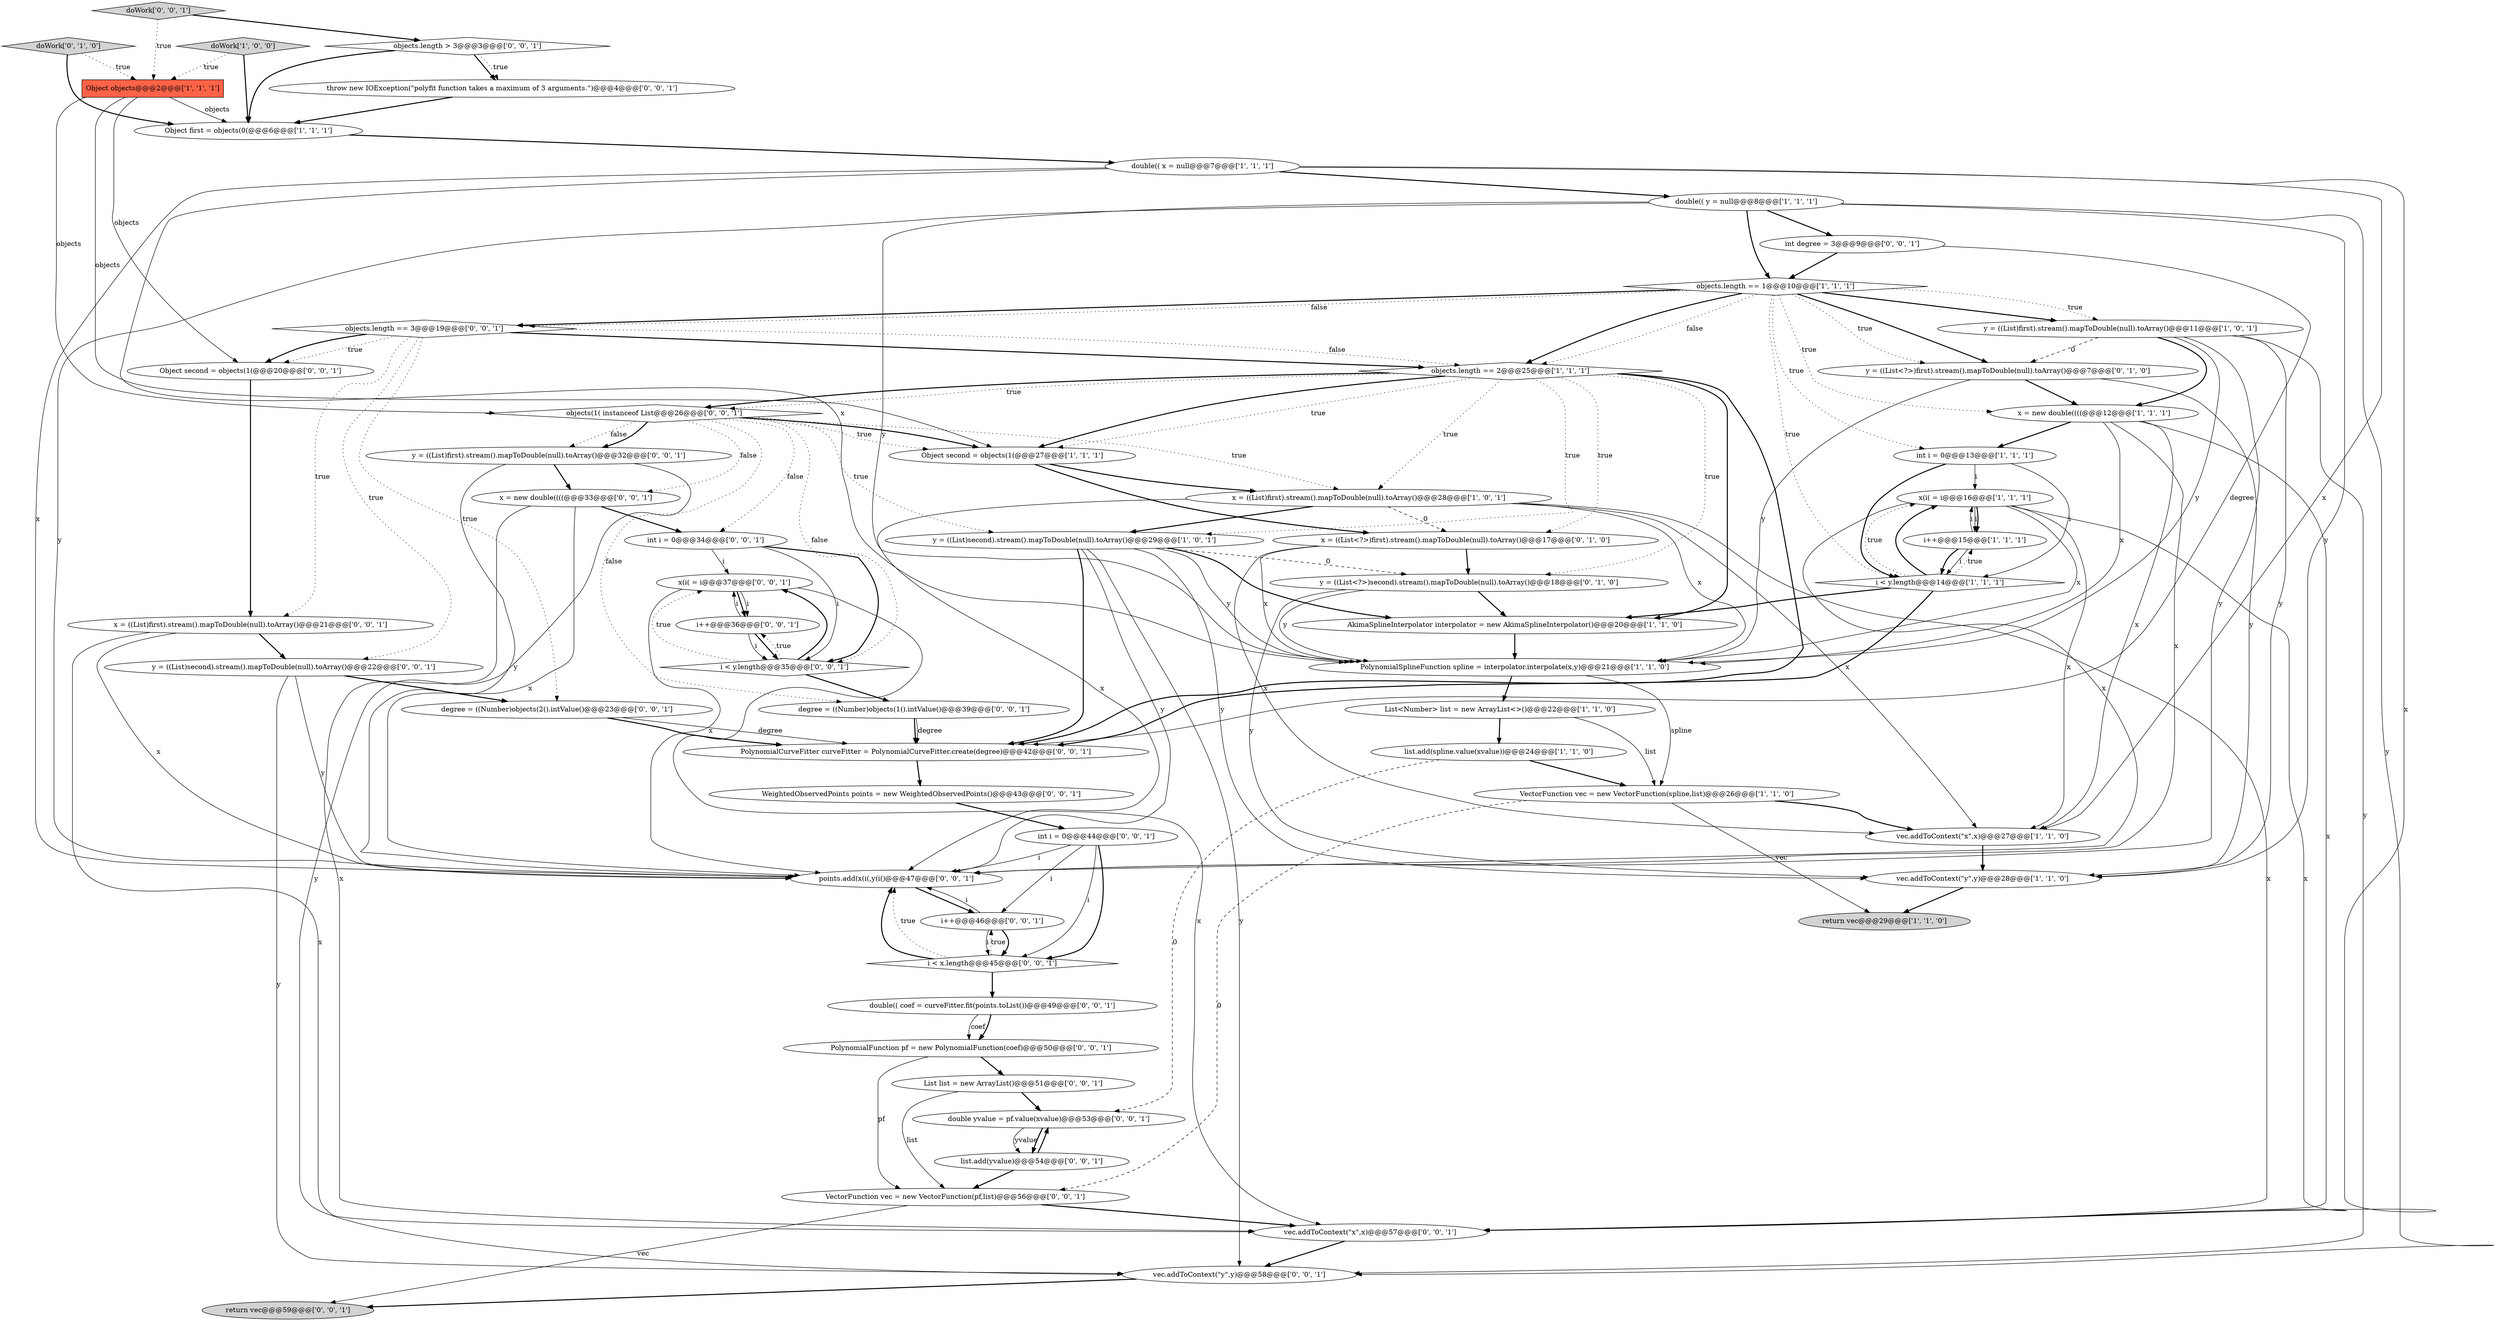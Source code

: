 digraph {
15 [style = filled, label = "return vec@@@29@@@['1', '1', '0']", fillcolor = lightgray, shape = ellipse image = "AAA0AAABBB1BBB"];
39 [style = filled, label = "i++@@@36@@@['0', '0', '1']", fillcolor = white, shape = ellipse image = "AAA0AAABBB3BBB"];
58 [style = filled, label = "x = new double((((@@@33@@@['0', '0', '1']", fillcolor = white, shape = ellipse image = "AAA0AAABBB3BBB"];
42 [style = filled, label = "VectorFunction vec = new VectorFunction(pf,list)@@@56@@@['0', '0', '1']", fillcolor = white, shape = ellipse image = "AAA0AAABBB3BBB"];
25 [style = filled, label = "doWork['0', '1', '0']", fillcolor = lightgray, shape = diamond image = "AAA0AAABBB2BBB"];
8 [style = filled, label = "double(( x = null@@@7@@@['1', '1', '1']", fillcolor = white, shape = ellipse image = "AAA0AAABBB1BBB"];
4 [style = filled, label = "PolynomialSplineFunction spline = interpolator.interpolate(x,y)@@@21@@@['1', '1', '0']", fillcolor = white, shape = ellipse image = "AAA0AAABBB1BBB"];
17 [style = filled, label = "List<Number> list = new ArrayList<>()@@@22@@@['1', '1', '0']", fillcolor = white, shape = ellipse image = "AAA0AAABBB1BBB"];
32 [style = filled, label = "vec.addToContext(\"y\",y)@@@58@@@['0', '0', '1']", fillcolor = white, shape = ellipse image = "AAA0AAABBB3BBB"];
55 [style = filled, label = "x(i( = i@@@37@@@['0', '0', '1']", fillcolor = white, shape = ellipse image = "AAA0AAABBB3BBB"];
13 [style = filled, label = "Object second = objects(1(@@@27@@@['1', '1', '1']", fillcolor = white, shape = ellipse image = "AAA0AAABBB1BBB"];
22 [style = filled, label = "double(( y = null@@@8@@@['1', '1', '1']", fillcolor = white, shape = ellipse image = "AAA0AAABBB1BBB"];
37 [style = filled, label = "double yvalue = pf.value(xvalue)@@@53@@@['0', '0', '1']", fillcolor = white, shape = ellipse image = "AAA0AAABBB3BBB"];
27 [style = filled, label = "y = ((List<?>)second).stream().mapToDouble(null).toArray()@@@18@@@['0', '1', '0']", fillcolor = white, shape = ellipse image = "AAA1AAABBB2BBB"];
48 [style = filled, label = "Object second = objects(1(@@@20@@@['0', '0', '1']", fillcolor = white, shape = ellipse image = "AAA0AAABBB3BBB"];
2 [style = filled, label = "vec.addToContext(\"x\",x)@@@27@@@['1', '1', '0']", fillcolor = white, shape = ellipse image = "AAA0AAABBB1BBB"];
35 [style = filled, label = "objects(1( instanceof List@@@26@@@['0', '0', '1']", fillcolor = white, shape = diamond image = "AAA0AAABBB3BBB"];
18 [style = filled, label = "Object first = objects(0(@@@6@@@['1', '1', '1']", fillcolor = white, shape = ellipse image = "AAA0AAABBB1BBB"];
50 [style = filled, label = "y = ((List)second).stream().mapToDouble(null).toArray()@@@22@@@['0', '0', '1']", fillcolor = white, shape = ellipse image = "AAA0AAABBB3BBB"];
40 [style = filled, label = "objects.length == 3@@@19@@@['0', '0', '1']", fillcolor = white, shape = diamond image = "AAA0AAABBB3BBB"];
34 [style = filled, label = "double(( coef = curveFitter.fit(points.toList())@@@49@@@['0', '0', '1']", fillcolor = white, shape = ellipse image = "AAA0AAABBB3BBB"];
38 [style = filled, label = "degree = ((Number)objects(1().intValue()@@@39@@@['0', '0', '1']", fillcolor = white, shape = ellipse image = "AAA0AAABBB3BBB"];
16 [style = filled, label = "i++@@@15@@@['1', '1', '1']", fillcolor = white, shape = ellipse image = "AAA0AAABBB1BBB"];
47 [style = filled, label = "i < x.length@@@45@@@['0', '0', '1']", fillcolor = white, shape = diamond image = "AAA0AAABBB3BBB"];
30 [style = filled, label = "i < y.length@@@35@@@['0', '0', '1']", fillcolor = white, shape = diamond image = "AAA0AAABBB3BBB"];
52 [style = filled, label = "int i = 0@@@34@@@['0', '0', '1']", fillcolor = white, shape = ellipse image = "AAA0AAABBB3BBB"];
26 [style = filled, label = "x = ((List<?>)first).stream().mapToDouble(null).toArray()@@@17@@@['0', '1', '0']", fillcolor = white, shape = ellipse image = "AAA1AAABBB2BBB"];
5 [style = filled, label = "x(i( = i@@@16@@@['1', '1', '1']", fillcolor = white, shape = ellipse image = "AAA0AAABBB1BBB"];
43 [style = filled, label = "PolynomialCurveFitter curveFitter = PolynomialCurveFitter.create(degree)@@@42@@@['0', '0', '1']", fillcolor = white, shape = ellipse image = "AAA0AAABBB3BBB"];
36 [style = filled, label = "i++@@@46@@@['0', '0', '1']", fillcolor = white, shape = ellipse image = "AAA0AAABBB3BBB"];
10 [style = filled, label = "objects.length == 2@@@25@@@['1', '1', '1']", fillcolor = white, shape = diamond image = "AAA0AAABBB1BBB"];
6 [style = filled, label = "AkimaSplineInterpolator interpolator = new AkimaSplineInterpolator()@@@20@@@['1', '1', '0']", fillcolor = white, shape = ellipse image = "AAA0AAABBB1BBB"];
53 [style = filled, label = "WeightedObservedPoints points = new WeightedObservedPoints()@@@43@@@['0', '0', '1']", fillcolor = white, shape = ellipse image = "AAA0AAABBB3BBB"];
51 [style = filled, label = "degree = ((Number)objects(2().intValue()@@@23@@@['0', '0', '1']", fillcolor = white, shape = ellipse image = "AAA0AAABBB3BBB"];
12 [style = filled, label = "y = ((List)first).stream().mapToDouble(null).toArray()@@@11@@@['1', '0', '1']", fillcolor = white, shape = ellipse image = "AAA0AAABBB1BBB"];
11 [style = filled, label = "y = ((List)second).stream().mapToDouble(null).toArray()@@@29@@@['1', '0', '1']", fillcolor = white, shape = ellipse image = "AAA0AAABBB1BBB"];
14 [style = filled, label = "vec.addToContext(\"y\",y)@@@28@@@['1', '1', '0']", fillcolor = white, shape = ellipse image = "AAA0AAABBB1BBB"];
45 [style = filled, label = "x = ((List)first).stream().mapToDouble(null).toArray()@@@21@@@['0', '0', '1']", fillcolor = white, shape = ellipse image = "AAA0AAABBB3BBB"];
41 [style = filled, label = "list.add(yvalue)@@@54@@@['0', '0', '1']", fillcolor = white, shape = ellipse image = "AAA0AAABBB3BBB"];
31 [style = filled, label = "points.add(x(i(,y(i()@@@47@@@['0', '0', '1']", fillcolor = white, shape = ellipse image = "AAA0AAABBB3BBB"];
54 [style = filled, label = "return vec@@@59@@@['0', '0', '1']", fillcolor = lightgray, shape = ellipse image = "AAA0AAABBB3BBB"];
46 [style = filled, label = "objects.length > 3@@@3@@@['0', '0', '1']", fillcolor = white, shape = diamond image = "AAA0AAABBB3BBB"];
33 [style = filled, label = "doWork['0', '0', '1']", fillcolor = lightgray, shape = diamond image = "AAA0AAABBB3BBB"];
21 [style = filled, label = "VectorFunction vec = new VectorFunction(spline,list)@@@26@@@['1', '1', '0']", fillcolor = white, shape = ellipse image = "AAA0AAABBB1BBB"];
20 [style = filled, label = "x = new double((((@@@12@@@['1', '1', '1']", fillcolor = white, shape = ellipse image = "AAA0AAABBB1BBB"];
24 [style = filled, label = "y = ((List<?>)first).stream().mapToDouble(null).toArray()@@@7@@@['0', '1', '0']", fillcolor = white, shape = ellipse image = "AAA1AAABBB2BBB"];
56 [style = filled, label = "List list = new ArrayList()@@@51@@@['0', '0', '1']", fillcolor = white, shape = ellipse image = "AAA0AAABBB3BBB"];
19 [style = filled, label = "objects.length == 1@@@10@@@['1', '1', '1']", fillcolor = white, shape = diamond image = "AAA0AAABBB1BBB"];
9 [style = filled, label = "list.add(spline.value(xvalue))@@@24@@@['1', '1', '0']", fillcolor = white, shape = ellipse image = "AAA0AAABBB1BBB"];
59 [style = filled, label = "y = ((List)first).stream().mapToDouble(null).toArray()@@@32@@@['0', '0', '1']", fillcolor = white, shape = ellipse image = "AAA0AAABBB3BBB"];
29 [style = filled, label = "vec.addToContext(\"x\",x)@@@57@@@['0', '0', '1']", fillcolor = white, shape = ellipse image = "AAA0AAABBB3BBB"];
23 [style = filled, label = "x = ((List)first).stream().mapToDouble(null).toArray()@@@28@@@['1', '0', '1']", fillcolor = white, shape = ellipse image = "AAA0AAABBB1BBB"];
44 [style = filled, label = "throw new IOException(\"polyfit function takes a maximum of 3 arguments.\")@@@4@@@['0', '0', '1']", fillcolor = white, shape = ellipse image = "AAA0AAABBB3BBB"];
0 [style = filled, label = "Object objects@@@2@@@['1', '1', '1']", fillcolor = tomato, shape = box image = "AAA0AAABBB1BBB"];
7 [style = filled, label = "doWork['1', '0', '0']", fillcolor = lightgray, shape = diamond image = "AAA0AAABBB1BBB"];
57 [style = filled, label = "PolynomialFunction pf = new PolynomialFunction(coef)@@@50@@@['0', '0', '1']", fillcolor = white, shape = ellipse image = "AAA0AAABBB3BBB"];
1 [style = filled, label = "i < y.length@@@14@@@['1', '1', '1']", fillcolor = white, shape = diamond image = "AAA0AAABBB1BBB"];
28 [style = filled, label = "int i = 0@@@44@@@['0', '0', '1']", fillcolor = white, shape = ellipse image = "AAA0AAABBB3BBB"];
3 [style = filled, label = "int i = 0@@@13@@@['1', '1', '1']", fillcolor = white, shape = ellipse image = "AAA0AAABBB1BBB"];
49 [style = filled, label = "int degree = 3@@@9@@@['0', '0', '1']", fillcolor = white, shape = ellipse image = "AAA0AAABBB3BBB"];
32->54 [style = bold, label=""];
20->31 [style = solid, label="x"];
23->4 [style = solid, label="x"];
17->21 [style = solid, label="list"];
11->14 [style = solid, label="y"];
46->44 [style = bold, label=""];
5->2 [style = solid, label="x"];
11->27 [style = dashed, label="0"];
30->39 [style = dotted, label="true"];
30->38 [style = bold, label=""];
50->51 [style = bold, label=""];
30->55 [style = bold, label=""];
19->40 [style = bold, label=""];
51->43 [style = bold, label=""];
57->56 [style = bold, label=""];
3->1 [style = bold, label=""];
10->27 [style = dotted, label="true"];
39->30 [style = solid, label="i"];
8->29 [style = solid, label="x"];
21->42 [style = dashed, label="0"];
5->4 [style = solid, label="x"];
58->29 [style = solid, label="x"];
16->1 [style = bold, label=""];
29->32 [style = bold, label=""];
10->26 [style = dotted, label="true"];
59->32 [style = solid, label="y"];
48->45 [style = bold, label=""];
1->5 [style = dotted, label="true"];
25->0 [style = dotted, label="true"];
35->38 [style = dotted, label="false"];
3->5 [style = solid, label="i"];
36->47 [style = bold, label=""];
46->44 [style = dotted, label="true"];
53->28 [style = bold, label=""];
22->31 [style = solid, label="y"];
28->47 [style = bold, label=""];
59->58 [style = bold, label=""];
55->39 [style = bold, label=""];
7->0 [style = dotted, label="true"];
31->36 [style = bold, label=""];
23->26 [style = dashed, label="0"];
49->43 [style = solid, label="degree"];
10->11 [style = dotted, label="true"];
47->34 [style = bold, label=""];
39->30 [style = bold, label=""];
19->3 [style = dotted, label="true"];
35->23 [style = dotted, label="true"];
19->10 [style = dotted, label="false"];
1->5 [style = bold, label=""];
1->16 [style = dotted, label="true"];
13->26 [style = bold, label=""];
10->13 [style = dotted, label="true"];
44->18 [style = bold, label=""];
28->36 [style = solid, label="i"];
11->43 [style = bold, label=""];
19->24 [style = dotted, label="true"];
47->36 [style = dotted, label="true"];
45->31 [style = solid, label="x"];
33->46 [style = bold, label=""];
26->2 [style = solid, label="x"];
59->31 [style = solid, label="y"];
27->14 [style = solid, label="y"];
36->47 [style = solid, label="i"];
4->17 [style = bold, label=""];
45->29 [style = solid, label="x"];
35->13 [style = bold, label=""];
12->32 [style = solid, label="y"];
40->45 [style = dotted, label="true"];
11->6 [style = bold, label=""];
5->16 [style = solid, label="i"];
43->53 [style = bold, label=""];
38->43 [style = bold, label=""];
19->20 [style = dotted, label="true"];
58->31 [style = solid, label="x"];
37->41 [style = solid, label="yvalue"];
55->31 [style = solid, label="x"];
56->37 [style = bold, label=""];
35->30 [style = dotted, label="false"];
40->48 [style = bold, label=""];
8->22 [style = bold, label=""];
17->9 [style = bold, label=""];
52->55 [style = solid, label="i"];
47->31 [style = bold, label=""];
12->20 [style = bold, label=""];
10->23 [style = dotted, label="true"];
33->0 [style = dotted, label="true"];
50->31 [style = solid, label="y"];
22->14 [style = solid, label="y"];
5->29 [style = solid, label="x"];
18->8 [style = bold, label=""];
52->30 [style = bold, label=""];
11->31 [style = solid, label="y"];
5->16 [style = bold, label=""];
40->50 [style = dotted, label="true"];
42->29 [style = bold, label=""];
12->31 [style = solid, label="y"];
34->57 [style = solid, label="coef"];
0->13 [style = solid, label="objects"];
22->19 [style = bold, label=""];
37->41 [style = bold, label=""];
28->47 [style = solid, label="i"];
35->58 [style = dotted, label="false"];
20->3 [style = bold, label=""];
26->4 [style = solid, label="x"];
35->11 [style = dotted, label="true"];
35->52 [style = dotted, label="false"];
6->4 [style = bold, label=""];
10->6 [style = bold, label=""];
41->37 [style = bold, label=""];
56->42 [style = solid, label="list"];
4->21 [style = solid, label="spline"];
42->54 [style = solid, label="vec"];
24->20 [style = bold, label=""];
9->37 [style = dashed, label="0"];
7->18 [style = bold, label=""];
13->23 [style = bold, label=""];
8->2 [style = solid, label="x"];
52->30 [style = solid, label="i"];
0->35 [style = solid, label="objects"];
35->13 [style = dotted, label="true"];
30->55 [style = dotted, label="true"];
23->31 [style = solid, label="x"];
57->42 [style = solid, label="pf"];
19->24 [style = bold, label=""];
25->18 [style = bold, label=""];
20->4 [style = solid, label="x"];
16->5 [style = solid, label="i"];
8->4 [style = solid, label="x"];
12->24 [style = dashed, label="0"];
49->19 [style = bold, label=""];
0->48 [style = solid, label="objects"];
10->13 [style = bold, label=""];
40->48 [style = dotted, label="true"];
19->12 [style = dotted, label="true"];
50->32 [style = solid, label="y"];
23->2 [style = solid, label="x"];
10->35 [style = dotted, label="true"];
19->1 [style = dotted, label="true"];
46->18 [style = bold, label=""];
51->43 [style = solid, label="degree"];
28->31 [style = solid, label="i"];
27->6 [style = bold, label=""];
39->55 [style = solid, label="i"];
5->31 [style = solid, label="x"];
45->50 [style = bold, label=""];
36->31 [style = solid, label="i"];
14->15 [style = bold, label=""];
1->43 [style = bold, label=""];
20->2 [style = solid, label="x"];
8->31 [style = solid, label="x"];
55->29 [style = solid, label="x"];
3->1 [style = solid, label="i"];
35->59 [style = dotted, label="false"];
19->10 [style = bold, label=""];
12->14 [style = solid, label="y"];
10->35 [style = bold, label=""];
27->4 [style = solid, label="y"];
16->1 [style = solid, label="i"];
24->14 [style = solid, label="y"];
12->4 [style = solid, label="y"];
23->11 [style = bold, label=""];
9->21 [style = bold, label=""];
19->40 [style = dotted, label="false"];
20->29 [style = solid, label="x"];
1->6 [style = bold, label=""];
26->27 [style = bold, label=""];
40->51 [style = dotted, label="true"];
11->32 [style = solid, label="y"];
21->2 [style = bold, label=""];
34->57 [style = bold, label=""];
40->10 [style = dotted, label="false"];
40->10 [style = bold, label=""];
58->52 [style = bold, label=""];
22->32 [style = solid, label="y"];
38->43 [style = solid, label="degree"];
21->15 [style = solid, label="vec"];
22->49 [style = bold, label=""];
55->39 [style = solid, label="i"];
35->59 [style = bold, label=""];
10->43 [style = bold, label=""];
41->42 [style = bold, label=""];
23->29 [style = solid, label="x"];
24->4 [style = solid, label="y"];
2->14 [style = bold, label=""];
0->18 [style = solid, label="objects"];
11->4 [style = solid, label="y"];
19->12 [style = bold, label=""];
22->4 [style = solid, label="y"];
47->31 [style = dotted, label="true"];
}
